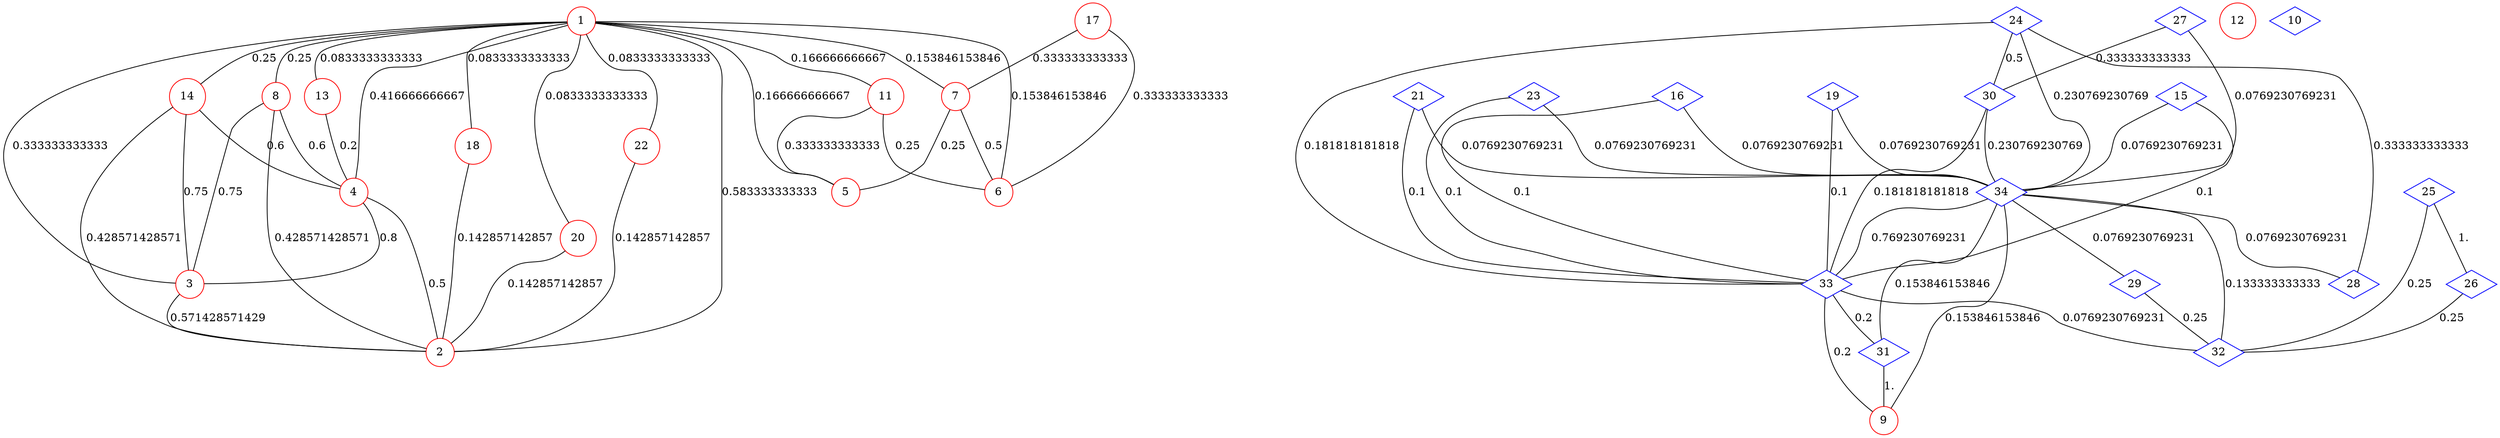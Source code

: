 graph G {
  2 [shape=circle, color="#FF0000", label="2", ];
  3 [shape=circle, color="#FF0000", label="3", ];
  4 [shape=circle, color="#FF0000", label="4", ];
  5 [shape=circle, color="#FF0000", label="5", ];
  6 [shape=circle, color="#FF0000", label="6", ];
  7 [shape=circle, color="#FF0000", label="7", ];
  8 [shape=circle, color="#FF0000", label="8", ];
  9 [shape=circle, color="#FF0000", label="9", ];
  11 [shape=circle, color="#FF0000", label="11", ];
  12 [shape=circle, color="#FF0000", label="12", ];
  13 [shape=circle, color="#FF0000", label="13", ];
  14 [shape=circle, color="#FF0000", label="14", ];
  18 [shape=circle, color="#FF0000", label="18", ];
  20 [shape=circle, color="#FF0000", label="20", ];
  22 [shape=circle, color="#FF0000", label="22", ];
  32 [shape=diamond, color="#0000FF", label="32", ];
  1 [shape=circle, color="#FF0000", label="1", ];
  31 [shape=diamond, color="#0000FF", label="31", ];
  10 [shape=diamond, color="#0000FF", label="10", ];
  28 [shape=diamond, color="#0000FF", label="28", ];
  29 [shape=diamond, color="#0000FF", label="29", ];
  33 [shape=diamond, color="#0000FF", label="33", ];
  17 [shape=circle, color="#FF0000", label="17", ];
  34 [shape=diamond, color="#0000FF", label="34", ];
  15 [shape=diamond, color="#0000FF", label="15", ];
  16 [shape=diamond, color="#0000FF", label="16", ];
  19 [shape=diamond, color="#0000FF", label="19", ];
  21 [shape=diamond, color="#0000FF", label="21", ];
  23 [shape=diamond, color="#0000FF", label="23", ];
  26 [shape=diamond, color="#0000FF", label="26", ];
  30 [shape=diamond, color="#0000FF", label="30", ];
  24 [shape=diamond, color="#0000FF", label="24", ];
  25 [shape=diamond, color="#0000FF", label="25", ];
  27 [shape=diamond, color="#0000FF", label="27", ];
  
  
  3 -- 2 [label="0.571428571429", ];
  4 -- 2 [label="0.5", ];
  4 -- 3 [label="0.8", ];
  7 -- 5 [label="0.25", ];
  7 -- 6 [label="0.5", ];
  8 -- 2 [label="0.428571428571", ];
  8 -- 3 [label="0.75", ];
  8 -- 4 [label="0.6", ];
  11 -- 5 [label="0.333333333333", ];
  11 -- 6 [label="0.25", ];
  13 -- 4 [label="0.2", ];
  14 -- 2 [label="0.428571428571", ];
  14 -- 3 [label="0.75", ];
  14 -- 4 [label="0.6", ];
  18 -- 2 [label="0.142857142857", ];
  20 -- 2 [label="0.142857142857", ];
  22 -- 2 [label="0.142857142857", ];
  1 -- 2 [label="0.583333333333", ];
  1 -- 3 [label="0.333333333333", ];
  1 -- 4 [label="0.416666666667", ];
  1 -- 5 [label="0.166666666667", ];
  1 -- 6 [label="0.153846153846", ];
  1 -- 7 [label="0.153846153846", ];
  1 -- 8 [label="0.25", ];
  1 -- 11 [label="0.166666666667", ];
  1 -- 13 [label="0.0833333333333", ];
  1 -- 14 [label="0.25", ];
  1 -- 18 [label="0.0833333333333", ];
  1 -- 20 [label="0.0833333333333", ];
  1 -- 22 [label="0.0833333333333", ];
  31 -- 9 [label="1.", ];
  29 -- 32 [label="0.25", ];
  33 -- 9 [label="0.2", ];
  33 -- 32 [label="0.0769230769231", ];
  33 -- 31 [label="0.2", ];
  17 -- 6 [label="0.333333333333", ];
  17 -- 7 [label="0.333333333333", ];
  34 -- 9 [label="0.153846153846", ];
  34 -- 32 [label="0.133333333333", ];
  34 -- 31 [label="0.153846153846", ];
  34 -- 28 [label="0.0769230769231", ];
  34 -- 29 [label="0.0769230769231", ];
  34 -- 33 [label="0.769230769231", ];
  15 -- 33 [label="0.1", ];
  15 -- 34 [label="0.0769230769231", ];
  16 -- 33 [label="0.1", ];
  16 -- 34 [label="0.0769230769231", ];
  19 -- 33 [label="0.1", ];
  19 -- 34 [label="0.0769230769231", ];
  21 -- 33 [label="0.1", ];
  21 -- 34 [label="0.0769230769231", ];
  23 -- 33 [label="0.1", ];
  23 -- 34 [label="0.0769230769231", ];
  26 -- 32 [label="0.25", ];
  30 -- 33 [label="0.181818181818", ];
  30 -- 34 [label="0.230769230769", ];
  24 -- 28 [label="0.333333333333", ];
  24 -- 33 [label="0.181818181818", ];
  24 -- 34 [label="0.230769230769", ];
  24 -- 30 [label="0.5", ];
  25 -- 32 [label="0.25", ];
  25 -- 26 [label="1.", ];
  27 -- 34 [label="0.0769230769231", ];
  27 -- 30 [label="0.333333333333", ];
  
  }